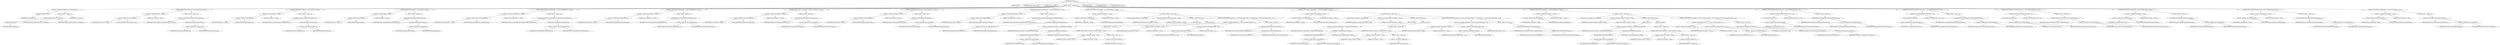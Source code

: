 digraph "configure" {  
"823" [label = <(METHOD,configure)<SUB>436</SUB>> ]
"97" [label = <(PARAM,this)<SUB>436</SUB>> ]
"824" [label = <(PARAM,Redirector redirector)<SUB>436</SUB>> ]
"825" [label = <(PARAM,String sourcefile)<SUB>436</SUB>> ]
"826" [label = <(BLOCK,&lt;empty&gt;,&lt;empty&gt;)<SUB>436</SUB>> ]
"827" [label = <(CONTROL_STRUCTURE,if (isReference()),if (isReference()))<SUB>437</SUB>> ]
"828" [label = <(isReference,isReference())<SUB>437</SUB>> ]
"96" [label = <(IDENTIFIER,this,isReference())<SUB>437</SUB>> ]
"829" [label = <(BLOCK,&lt;empty&gt;,&lt;empty&gt;)<SUB>437</SUB>> ]
"830" [label = <(configure,configure(redirector, sourcefile))<SUB>438</SUB>> ]
"831" [label = <(getRef,this.getRef())<SUB>438</SUB>> ]
"98" [label = <(IDENTIFIER,this,this.getRef())<SUB>438</SUB>> ]
"832" [label = <(IDENTIFIER,redirector,configure(redirector, sourcefile))<SUB>438</SUB>> ]
"833" [label = <(IDENTIFIER,sourcefile,configure(redirector, sourcefile))<SUB>438</SUB>> ]
"834" [label = <(RETURN,return;,return;)<SUB>439</SUB>> ]
"835" [label = <(CONTROL_STRUCTURE,if (alwaysLog != null),if (alwaysLog != null))<SUB>441</SUB>> ]
"836" [label = <(&lt;operator&gt;.notEquals,alwaysLog != null)<SUB>441</SUB>> ]
"837" [label = <(&lt;operator&gt;.fieldAccess,this.alwaysLog)<SUB>441</SUB>> ]
"838" [label = <(IDENTIFIER,this,alwaysLog != null)<SUB>441</SUB>> ]
"839" [label = <(FIELD_IDENTIFIER,alwaysLog,alwaysLog)<SUB>441</SUB>> ]
"840" [label = <(LITERAL,null,alwaysLog != null)<SUB>441</SUB>> ]
"841" [label = <(BLOCK,&lt;empty&gt;,&lt;empty&gt;)<SUB>441</SUB>> ]
"842" [label = <(setAlwaysLog,setAlwaysLog(alwaysLog.booleanValue()))<SUB>442</SUB>> ]
"843" [label = <(IDENTIFIER,redirector,setAlwaysLog(alwaysLog.booleanValue()))<SUB>442</SUB>> ]
"844" [label = <(booleanValue,alwaysLog.booleanValue())<SUB>442</SUB>> ]
"845" [label = <(&lt;operator&gt;.fieldAccess,this.alwaysLog)<SUB>442</SUB>> ]
"846" [label = <(IDENTIFIER,this,alwaysLog.booleanValue())<SUB>442</SUB>> ]
"847" [label = <(FIELD_IDENTIFIER,alwaysLog,alwaysLog)<SUB>442</SUB>> ]
"848" [label = <(CONTROL_STRUCTURE,if (logError != null),if (logError != null))<SUB>444</SUB>> ]
"849" [label = <(&lt;operator&gt;.notEquals,logError != null)<SUB>444</SUB>> ]
"850" [label = <(&lt;operator&gt;.fieldAccess,this.logError)<SUB>444</SUB>> ]
"851" [label = <(IDENTIFIER,this,logError != null)<SUB>444</SUB>> ]
"852" [label = <(FIELD_IDENTIFIER,logError,logError)<SUB>444</SUB>> ]
"853" [label = <(LITERAL,null,logError != null)<SUB>444</SUB>> ]
"854" [label = <(BLOCK,&lt;empty&gt;,&lt;empty&gt;)<SUB>444</SUB>> ]
"855" [label = <(setLogError,setLogError(logError.booleanValue()))<SUB>445</SUB>> ]
"856" [label = <(IDENTIFIER,redirector,setLogError(logError.booleanValue()))<SUB>445</SUB>> ]
"857" [label = <(booleanValue,logError.booleanValue())<SUB>445</SUB>> ]
"858" [label = <(&lt;operator&gt;.fieldAccess,this.logError)<SUB>445</SUB>> ]
"859" [label = <(IDENTIFIER,this,logError.booleanValue())<SUB>445</SUB>> ]
"860" [label = <(FIELD_IDENTIFIER,logError,logError)<SUB>445</SUB>> ]
"861" [label = <(CONTROL_STRUCTURE,if (append != null),if (append != null))<SUB>447</SUB>> ]
"862" [label = <(&lt;operator&gt;.notEquals,append != null)<SUB>447</SUB>> ]
"863" [label = <(&lt;operator&gt;.fieldAccess,this.append)<SUB>447</SUB>> ]
"864" [label = <(IDENTIFIER,this,append != null)<SUB>447</SUB>> ]
"865" [label = <(FIELD_IDENTIFIER,append,append)<SUB>447</SUB>> ]
"866" [label = <(LITERAL,null,append != null)<SUB>447</SUB>> ]
"867" [label = <(BLOCK,&lt;empty&gt;,&lt;empty&gt;)<SUB>447</SUB>> ]
"868" [label = <(setAppend,setAppend(append.booleanValue()))<SUB>448</SUB>> ]
"869" [label = <(IDENTIFIER,redirector,setAppend(append.booleanValue()))<SUB>448</SUB>> ]
"870" [label = <(booleanValue,append.booleanValue())<SUB>448</SUB>> ]
"871" [label = <(&lt;operator&gt;.fieldAccess,this.append)<SUB>448</SUB>> ]
"872" [label = <(IDENTIFIER,this,append.booleanValue())<SUB>448</SUB>> ]
"873" [label = <(FIELD_IDENTIFIER,append,append)<SUB>448</SUB>> ]
"874" [label = <(CONTROL_STRUCTURE,if (createEmptyFiles != null),if (createEmptyFiles != null))<SUB>450</SUB>> ]
"875" [label = <(&lt;operator&gt;.notEquals,createEmptyFiles != null)<SUB>450</SUB>> ]
"876" [label = <(&lt;operator&gt;.fieldAccess,this.createEmptyFiles)<SUB>450</SUB>> ]
"877" [label = <(IDENTIFIER,this,createEmptyFiles != null)<SUB>450</SUB>> ]
"878" [label = <(FIELD_IDENTIFIER,createEmptyFiles,createEmptyFiles)<SUB>450</SUB>> ]
"879" [label = <(LITERAL,null,createEmptyFiles != null)<SUB>450</SUB>> ]
"880" [label = <(BLOCK,&lt;empty&gt;,&lt;empty&gt;)<SUB>450</SUB>> ]
"881" [label = <(setCreateEmptyFiles,setCreateEmptyFiles(createEmptyFiles.booleanValue()))<SUB>451</SUB>> ]
"882" [label = <(IDENTIFIER,redirector,setCreateEmptyFiles(createEmptyFiles.booleanValue()))<SUB>451</SUB>> ]
"883" [label = <(booleanValue,createEmptyFiles.booleanValue())<SUB>451</SUB>> ]
"884" [label = <(&lt;operator&gt;.fieldAccess,this.createEmptyFiles)<SUB>451</SUB>> ]
"885" [label = <(IDENTIFIER,this,createEmptyFiles.booleanValue())<SUB>451</SUB>> ]
"886" [label = <(FIELD_IDENTIFIER,createEmptyFiles,createEmptyFiles)<SUB>451</SUB>> ]
"887" [label = <(CONTROL_STRUCTURE,if (outputProperty != null),if (outputProperty != null))<SUB>453</SUB>> ]
"888" [label = <(&lt;operator&gt;.notEquals,outputProperty != null)<SUB>453</SUB>> ]
"889" [label = <(&lt;operator&gt;.fieldAccess,this.outputProperty)<SUB>453</SUB>> ]
"890" [label = <(IDENTIFIER,this,outputProperty != null)<SUB>453</SUB>> ]
"891" [label = <(FIELD_IDENTIFIER,outputProperty,outputProperty)<SUB>453</SUB>> ]
"892" [label = <(LITERAL,null,outputProperty != null)<SUB>453</SUB>> ]
"893" [label = <(BLOCK,&lt;empty&gt;,&lt;empty&gt;)<SUB>453</SUB>> ]
"894" [label = <(setOutputProperty,setOutputProperty(outputProperty))<SUB>454</SUB>> ]
"895" [label = <(IDENTIFIER,redirector,setOutputProperty(outputProperty))<SUB>454</SUB>> ]
"896" [label = <(&lt;operator&gt;.fieldAccess,this.outputProperty)<SUB>454</SUB>> ]
"897" [label = <(IDENTIFIER,this,setOutputProperty(outputProperty))<SUB>454</SUB>> ]
"898" [label = <(FIELD_IDENTIFIER,outputProperty,outputProperty)<SUB>454</SUB>> ]
"899" [label = <(CONTROL_STRUCTURE,if (errorProperty != null),if (errorProperty != null))<SUB>456</SUB>> ]
"900" [label = <(&lt;operator&gt;.notEquals,errorProperty != null)<SUB>456</SUB>> ]
"901" [label = <(&lt;operator&gt;.fieldAccess,this.errorProperty)<SUB>456</SUB>> ]
"902" [label = <(IDENTIFIER,this,errorProperty != null)<SUB>456</SUB>> ]
"903" [label = <(FIELD_IDENTIFIER,errorProperty,errorProperty)<SUB>456</SUB>> ]
"904" [label = <(LITERAL,null,errorProperty != null)<SUB>456</SUB>> ]
"905" [label = <(BLOCK,&lt;empty&gt;,&lt;empty&gt;)<SUB>456</SUB>> ]
"906" [label = <(setErrorProperty,setErrorProperty(errorProperty))<SUB>457</SUB>> ]
"907" [label = <(IDENTIFIER,redirector,setErrorProperty(errorProperty))<SUB>457</SUB>> ]
"908" [label = <(&lt;operator&gt;.fieldAccess,this.errorProperty)<SUB>457</SUB>> ]
"909" [label = <(IDENTIFIER,this,setErrorProperty(errorProperty))<SUB>457</SUB>> ]
"910" [label = <(FIELD_IDENTIFIER,errorProperty,errorProperty)<SUB>457</SUB>> ]
"911" [label = <(CONTROL_STRUCTURE,if (inputString != null),if (inputString != null))<SUB>459</SUB>> ]
"912" [label = <(&lt;operator&gt;.notEquals,inputString != null)<SUB>459</SUB>> ]
"913" [label = <(&lt;operator&gt;.fieldAccess,this.inputString)<SUB>459</SUB>> ]
"914" [label = <(IDENTIFIER,this,inputString != null)<SUB>459</SUB>> ]
"915" [label = <(FIELD_IDENTIFIER,inputString,inputString)<SUB>459</SUB>> ]
"916" [label = <(LITERAL,null,inputString != null)<SUB>459</SUB>> ]
"917" [label = <(BLOCK,&lt;empty&gt;,&lt;empty&gt;)<SUB>459</SUB>> ]
"918" [label = <(setInputString,setInputString(inputString))<SUB>460</SUB>> ]
"919" [label = <(IDENTIFIER,redirector,setInputString(inputString))<SUB>460</SUB>> ]
"920" [label = <(&lt;operator&gt;.fieldAccess,this.inputString)<SUB>460</SUB>> ]
"921" [label = <(IDENTIFIER,this,setInputString(inputString))<SUB>460</SUB>> ]
"922" [label = <(FIELD_IDENTIFIER,inputString,inputString)<SUB>460</SUB>> ]
"923" [label = <(CONTROL_STRUCTURE,if (logInputString != null),if (logInputString != null))<SUB>462</SUB>> ]
"924" [label = <(&lt;operator&gt;.notEquals,logInputString != null)<SUB>462</SUB>> ]
"925" [label = <(&lt;operator&gt;.fieldAccess,this.logInputString)<SUB>462</SUB>> ]
"926" [label = <(IDENTIFIER,this,logInputString != null)<SUB>462</SUB>> ]
"927" [label = <(FIELD_IDENTIFIER,logInputString,logInputString)<SUB>462</SUB>> ]
"928" [label = <(LITERAL,null,logInputString != null)<SUB>462</SUB>> ]
"929" [label = <(BLOCK,&lt;empty&gt;,&lt;empty&gt;)<SUB>462</SUB>> ]
"930" [label = <(setLogInputString,setLogInputString(logInputString.booleanValue()))<SUB>463</SUB>> ]
"931" [label = <(IDENTIFIER,redirector,setLogInputString(logInputString.booleanValue()))<SUB>463</SUB>> ]
"932" [label = <(booleanValue,logInputString.booleanValue())<SUB>463</SUB>> ]
"933" [label = <(&lt;operator&gt;.fieldAccess,this.logInputString)<SUB>463</SUB>> ]
"934" [label = <(IDENTIFIER,this,logInputString.booleanValue())<SUB>463</SUB>> ]
"935" [label = <(FIELD_IDENTIFIER,logInputString,logInputString)<SUB>463</SUB>> ]
"936" [label = <(CONTROL_STRUCTURE,if (inputMapper != null),if (inputMapper != null))<SUB>465</SUB>> ]
"937" [label = <(&lt;operator&gt;.notEquals,inputMapper != null)<SUB>465</SUB>> ]
"938" [label = <(&lt;operator&gt;.fieldAccess,this.inputMapper)<SUB>465</SUB>> ]
"939" [label = <(IDENTIFIER,this,inputMapper != null)<SUB>465</SUB>> ]
"940" [label = <(FIELD_IDENTIFIER,inputMapper,inputMapper)<SUB>465</SUB>> ]
"941" [label = <(LITERAL,null,inputMapper != null)<SUB>465</SUB>> ]
"942" [label = <(BLOCK,&lt;empty&gt;,&lt;empty&gt;)<SUB>465</SUB>> ]
"943" [label = <(LOCAL,String[] inputTargets: java.lang.String[])> ]
"944" [label = <(&lt;operator&gt;.assignment,String[] inputTargets = null)<SUB>466</SUB>> ]
"945" [label = <(IDENTIFIER,inputTargets,String[] inputTargets = null)<SUB>466</SUB>> ]
"946" [label = <(LITERAL,null,String[] inputTargets = null)<SUB>466</SUB>> ]
"947" [label = <(CONTROL_STRUCTURE,try,try)<SUB>467</SUB>> ]
"948" [label = <(BLOCK,try,try)<SUB>467</SUB>> ]
"949" [label = <(&lt;operator&gt;.assignment,inputTargets = mapFileName(sourcefile))<SUB>468</SUB>> ]
"950" [label = <(IDENTIFIER,inputTargets,inputTargets = mapFileName(sourcefile))<SUB>468</SUB>> ]
"951" [label = <(mapFileName,mapFileName(sourcefile))<SUB>469</SUB>> ]
"952" [label = <(getImplementation,getImplementation())<SUB>469</SUB>> ]
"953" [label = <(&lt;operator&gt;.fieldAccess,this.inputMapper)<SUB>469</SUB>> ]
"954" [label = <(IDENTIFIER,this,getImplementation())<SUB>469</SUB>> ]
"955" [label = <(FIELD_IDENTIFIER,inputMapper,inputMapper)<SUB>469</SUB>> ]
"956" [label = <(IDENTIFIER,sourcefile,mapFileName(sourcefile))<SUB>469</SUB>> ]
"957" [label = <(BLOCK,catch,catch)> ]
"958" [label = <(BLOCK,&lt;empty&gt;,&lt;empty&gt;)<SUB>470</SUB>> ]
"959" [label = <(CONTROL_STRUCTURE,if (sourcefile != null),if (sourcefile != null))<SUB>471</SUB>> ]
"960" [label = <(&lt;operator&gt;.notEquals,sourcefile != null)<SUB>471</SUB>> ]
"961" [label = <(IDENTIFIER,sourcefile,sourcefile != null)<SUB>471</SUB>> ]
"962" [label = <(LITERAL,null,sourcefile != null)<SUB>471</SUB>> ]
"963" [label = <(BLOCK,&lt;empty&gt;,&lt;empty&gt;)<SUB>471</SUB>> ]
"964" [label = <(&lt;operator&gt;.throw,throw enPeaEx;)<SUB>472</SUB>> ]
"965" [label = <(IDENTIFIER,enPeaEx,throw enPeaEx;)<SUB>472</SUB>> ]
"966" [label = <(CONTROL_STRUCTURE,if (inputTargets != null &amp;&amp; inputTargets.length &gt; 0),if (inputTargets != null &amp;&amp; inputTargets.length &gt; 0))<SUB>475</SUB>> ]
"967" [label = <(&lt;operator&gt;.logicalAnd,inputTargets != null &amp;&amp; inputTargets.length &gt; 0)<SUB>475</SUB>> ]
"968" [label = <(&lt;operator&gt;.notEquals,inputTargets != null)<SUB>475</SUB>> ]
"969" [label = <(IDENTIFIER,inputTargets,inputTargets != null)<SUB>475</SUB>> ]
"970" [label = <(LITERAL,null,inputTargets != null)<SUB>475</SUB>> ]
"971" [label = <(&lt;operator&gt;.greaterThan,inputTargets.length &gt; 0)<SUB>475</SUB>> ]
"972" [label = <(&lt;operator&gt;.fieldAccess,inputTargets.length)<SUB>475</SUB>> ]
"973" [label = <(IDENTIFIER,inputTargets,inputTargets.length &gt; 0)<SUB>475</SUB>> ]
"974" [label = <(FIELD_IDENTIFIER,length,length)<SUB>475</SUB>> ]
"975" [label = <(LITERAL,0,inputTargets.length &gt; 0)<SUB>475</SUB>> ]
"976" [label = <(BLOCK,&lt;empty&gt;,&lt;empty&gt;)<SUB>475</SUB>> ]
"977" [label = <(setInput,setInput(toFileArray(inputTargets)))<SUB>476</SUB>> ]
"978" [label = <(IDENTIFIER,redirector,setInput(toFileArray(inputTargets)))<SUB>476</SUB>> ]
"979" [label = <(toFileArray,this.toFileArray(inputTargets))<SUB>476</SUB>> ]
"99" [label = <(IDENTIFIER,this,this.toFileArray(inputTargets))<SUB>476</SUB>> ]
"980" [label = <(IDENTIFIER,inputTargets,this.toFileArray(inputTargets))<SUB>476</SUB>> ]
"981" [label = <(CONTROL_STRUCTURE,if (outputMapper != null),if (outputMapper != null))<SUB>479</SUB>> ]
"982" [label = <(&lt;operator&gt;.notEquals,outputMapper != null)<SUB>479</SUB>> ]
"983" [label = <(&lt;operator&gt;.fieldAccess,this.outputMapper)<SUB>479</SUB>> ]
"984" [label = <(IDENTIFIER,this,outputMapper != null)<SUB>479</SUB>> ]
"985" [label = <(FIELD_IDENTIFIER,outputMapper,outputMapper)<SUB>479</SUB>> ]
"986" [label = <(LITERAL,null,outputMapper != null)<SUB>479</SUB>> ]
"987" [label = <(BLOCK,&lt;empty&gt;,&lt;empty&gt;)<SUB>479</SUB>> ]
"988" [label = <(LOCAL,String[] outputTargets: java.lang.String[])> ]
"989" [label = <(&lt;operator&gt;.assignment,String[] outputTargets = null)<SUB>480</SUB>> ]
"990" [label = <(IDENTIFIER,outputTargets,String[] outputTargets = null)<SUB>480</SUB>> ]
"991" [label = <(LITERAL,null,String[] outputTargets = null)<SUB>480</SUB>> ]
"992" [label = <(CONTROL_STRUCTURE,try,try)<SUB>481</SUB>> ]
"993" [label = <(BLOCK,try,try)<SUB>481</SUB>> ]
"994" [label = <(&lt;operator&gt;.assignment,outputTargets = mapFileName(sourcefile))<SUB>482</SUB>> ]
"995" [label = <(IDENTIFIER,outputTargets,outputTargets = mapFileName(sourcefile))<SUB>482</SUB>> ]
"996" [label = <(mapFileName,mapFileName(sourcefile))<SUB>483</SUB>> ]
"997" [label = <(getImplementation,getImplementation())<SUB>483</SUB>> ]
"998" [label = <(&lt;operator&gt;.fieldAccess,this.outputMapper)<SUB>483</SUB>> ]
"999" [label = <(IDENTIFIER,this,getImplementation())<SUB>483</SUB>> ]
"1000" [label = <(FIELD_IDENTIFIER,outputMapper,outputMapper)<SUB>483</SUB>> ]
"1001" [label = <(IDENTIFIER,sourcefile,mapFileName(sourcefile))<SUB>483</SUB>> ]
"1002" [label = <(BLOCK,catch,catch)> ]
"1003" [label = <(BLOCK,&lt;empty&gt;,&lt;empty&gt;)<SUB>484</SUB>> ]
"1004" [label = <(CONTROL_STRUCTURE,if (sourcefile != null),if (sourcefile != null))<SUB>485</SUB>> ]
"1005" [label = <(&lt;operator&gt;.notEquals,sourcefile != null)<SUB>485</SUB>> ]
"1006" [label = <(IDENTIFIER,sourcefile,sourcefile != null)<SUB>485</SUB>> ]
"1007" [label = <(LITERAL,null,sourcefile != null)<SUB>485</SUB>> ]
"1008" [label = <(BLOCK,&lt;empty&gt;,&lt;empty&gt;)<SUB>485</SUB>> ]
"1009" [label = <(&lt;operator&gt;.throw,throw enPeaEx;)<SUB>486</SUB>> ]
"1010" [label = <(IDENTIFIER,enPeaEx,throw enPeaEx;)<SUB>486</SUB>> ]
"1011" [label = <(CONTROL_STRUCTURE,if (outputTargets != null &amp;&amp; outputTargets.length &gt; 0),if (outputTargets != null &amp;&amp; outputTargets.length &gt; 0))<SUB>489</SUB>> ]
"1012" [label = <(&lt;operator&gt;.logicalAnd,outputTargets != null &amp;&amp; outputTargets.length &gt; 0)<SUB>489</SUB>> ]
"1013" [label = <(&lt;operator&gt;.notEquals,outputTargets != null)<SUB>489</SUB>> ]
"1014" [label = <(IDENTIFIER,outputTargets,outputTargets != null)<SUB>489</SUB>> ]
"1015" [label = <(LITERAL,null,outputTargets != null)<SUB>489</SUB>> ]
"1016" [label = <(&lt;operator&gt;.greaterThan,outputTargets.length &gt; 0)<SUB>489</SUB>> ]
"1017" [label = <(&lt;operator&gt;.fieldAccess,outputTargets.length)<SUB>489</SUB>> ]
"1018" [label = <(IDENTIFIER,outputTargets,outputTargets.length &gt; 0)<SUB>489</SUB>> ]
"1019" [label = <(FIELD_IDENTIFIER,length,length)<SUB>489</SUB>> ]
"1020" [label = <(LITERAL,0,outputTargets.length &gt; 0)<SUB>489</SUB>> ]
"1021" [label = <(BLOCK,&lt;empty&gt;,&lt;empty&gt;)<SUB>489</SUB>> ]
"1022" [label = <(setOutput,setOutput(toFileArray(outputTargets)))<SUB>490</SUB>> ]
"1023" [label = <(IDENTIFIER,redirector,setOutput(toFileArray(outputTargets)))<SUB>490</SUB>> ]
"1024" [label = <(toFileArray,this.toFileArray(outputTargets))<SUB>490</SUB>> ]
"100" [label = <(IDENTIFIER,this,this.toFileArray(outputTargets))<SUB>490</SUB>> ]
"1025" [label = <(IDENTIFIER,outputTargets,this.toFileArray(outputTargets))<SUB>490</SUB>> ]
"1026" [label = <(CONTROL_STRUCTURE,if (errorMapper != null),if (errorMapper != null))<SUB>493</SUB>> ]
"1027" [label = <(&lt;operator&gt;.notEquals,errorMapper != null)<SUB>493</SUB>> ]
"1028" [label = <(&lt;operator&gt;.fieldAccess,this.errorMapper)<SUB>493</SUB>> ]
"1029" [label = <(IDENTIFIER,this,errorMapper != null)<SUB>493</SUB>> ]
"1030" [label = <(FIELD_IDENTIFIER,errorMapper,errorMapper)<SUB>493</SUB>> ]
"1031" [label = <(LITERAL,null,errorMapper != null)<SUB>493</SUB>> ]
"1032" [label = <(BLOCK,&lt;empty&gt;,&lt;empty&gt;)<SUB>493</SUB>> ]
"1033" [label = <(LOCAL,String[] errorTargets: java.lang.String[])> ]
"1034" [label = <(&lt;operator&gt;.assignment,String[] errorTargets = null)<SUB>494</SUB>> ]
"1035" [label = <(IDENTIFIER,errorTargets,String[] errorTargets = null)<SUB>494</SUB>> ]
"1036" [label = <(LITERAL,null,String[] errorTargets = null)<SUB>494</SUB>> ]
"1037" [label = <(CONTROL_STRUCTURE,try,try)<SUB>495</SUB>> ]
"1038" [label = <(BLOCK,try,try)<SUB>495</SUB>> ]
"1039" [label = <(&lt;operator&gt;.assignment,errorTargets = mapFileName(sourcefile))<SUB>496</SUB>> ]
"1040" [label = <(IDENTIFIER,errorTargets,errorTargets = mapFileName(sourcefile))<SUB>496</SUB>> ]
"1041" [label = <(mapFileName,mapFileName(sourcefile))<SUB>497</SUB>> ]
"1042" [label = <(getImplementation,getImplementation())<SUB>497</SUB>> ]
"1043" [label = <(&lt;operator&gt;.fieldAccess,this.errorMapper)<SUB>497</SUB>> ]
"1044" [label = <(IDENTIFIER,this,getImplementation())<SUB>497</SUB>> ]
"1045" [label = <(FIELD_IDENTIFIER,errorMapper,errorMapper)<SUB>497</SUB>> ]
"1046" [label = <(IDENTIFIER,sourcefile,mapFileName(sourcefile))<SUB>497</SUB>> ]
"1047" [label = <(BLOCK,catch,catch)> ]
"1048" [label = <(BLOCK,&lt;empty&gt;,&lt;empty&gt;)<SUB>498</SUB>> ]
"1049" [label = <(CONTROL_STRUCTURE,if (sourcefile != null),if (sourcefile != null))<SUB>499</SUB>> ]
"1050" [label = <(&lt;operator&gt;.notEquals,sourcefile != null)<SUB>499</SUB>> ]
"1051" [label = <(IDENTIFIER,sourcefile,sourcefile != null)<SUB>499</SUB>> ]
"1052" [label = <(LITERAL,null,sourcefile != null)<SUB>499</SUB>> ]
"1053" [label = <(BLOCK,&lt;empty&gt;,&lt;empty&gt;)<SUB>499</SUB>> ]
"1054" [label = <(&lt;operator&gt;.throw,throw enPeaEx;)<SUB>500</SUB>> ]
"1055" [label = <(IDENTIFIER,enPeaEx,throw enPeaEx;)<SUB>500</SUB>> ]
"1056" [label = <(CONTROL_STRUCTURE,if (errorTargets != null &amp;&amp; errorTargets.length &gt; 0),if (errorTargets != null &amp;&amp; errorTargets.length &gt; 0))<SUB>503</SUB>> ]
"1057" [label = <(&lt;operator&gt;.logicalAnd,errorTargets != null &amp;&amp; errorTargets.length &gt; 0)<SUB>503</SUB>> ]
"1058" [label = <(&lt;operator&gt;.notEquals,errorTargets != null)<SUB>503</SUB>> ]
"1059" [label = <(IDENTIFIER,errorTargets,errorTargets != null)<SUB>503</SUB>> ]
"1060" [label = <(LITERAL,null,errorTargets != null)<SUB>503</SUB>> ]
"1061" [label = <(&lt;operator&gt;.greaterThan,errorTargets.length &gt; 0)<SUB>503</SUB>> ]
"1062" [label = <(&lt;operator&gt;.fieldAccess,errorTargets.length)<SUB>503</SUB>> ]
"1063" [label = <(IDENTIFIER,errorTargets,errorTargets.length &gt; 0)<SUB>503</SUB>> ]
"1064" [label = <(FIELD_IDENTIFIER,length,length)<SUB>503</SUB>> ]
"1065" [label = <(LITERAL,0,errorTargets.length &gt; 0)<SUB>503</SUB>> ]
"1066" [label = <(BLOCK,&lt;empty&gt;,&lt;empty&gt;)<SUB>503</SUB>> ]
"1067" [label = <(setError,setError(toFileArray(errorTargets)))<SUB>504</SUB>> ]
"1068" [label = <(IDENTIFIER,redirector,setError(toFileArray(errorTargets)))<SUB>504</SUB>> ]
"1069" [label = <(toFileArray,this.toFileArray(errorTargets))<SUB>504</SUB>> ]
"101" [label = <(IDENTIFIER,this,this.toFileArray(errorTargets))<SUB>504</SUB>> ]
"1070" [label = <(IDENTIFIER,errorTargets,this.toFileArray(errorTargets))<SUB>504</SUB>> ]
"1071" [label = <(CONTROL_STRUCTURE,if (inputFilterChains.size() &gt; 0),if (inputFilterChains.size() &gt; 0))<SUB>507</SUB>> ]
"1072" [label = <(&lt;operator&gt;.greaterThan,inputFilterChains.size() &gt; 0)<SUB>507</SUB>> ]
"1073" [label = <(size,inputFilterChains.size())<SUB>507</SUB>> ]
"1074" [label = <(&lt;operator&gt;.fieldAccess,this.inputFilterChains)<SUB>507</SUB>> ]
"1075" [label = <(IDENTIFIER,this,inputFilterChains.size())<SUB>507</SUB>> ]
"1076" [label = <(FIELD_IDENTIFIER,inputFilterChains,inputFilterChains)<SUB>507</SUB>> ]
"1077" [label = <(LITERAL,0,inputFilterChains.size() &gt; 0)<SUB>507</SUB>> ]
"1078" [label = <(BLOCK,&lt;empty&gt;,&lt;empty&gt;)<SUB>507</SUB>> ]
"1079" [label = <(setInputFilterChains,setInputFilterChains(inputFilterChains))<SUB>508</SUB>> ]
"1080" [label = <(IDENTIFIER,redirector,setInputFilterChains(inputFilterChains))<SUB>508</SUB>> ]
"1081" [label = <(&lt;operator&gt;.fieldAccess,this.inputFilterChains)<SUB>508</SUB>> ]
"1082" [label = <(IDENTIFIER,this,setInputFilterChains(inputFilterChains))<SUB>508</SUB>> ]
"1083" [label = <(FIELD_IDENTIFIER,inputFilterChains,inputFilterChains)<SUB>508</SUB>> ]
"1084" [label = <(CONTROL_STRUCTURE,if (outputFilterChains.size() &gt; 0),if (outputFilterChains.size() &gt; 0))<SUB>510</SUB>> ]
"1085" [label = <(&lt;operator&gt;.greaterThan,outputFilterChains.size() &gt; 0)<SUB>510</SUB>> ]
"1086" [label = <(size,outputFilterChains.size())<SUB>510</SUB>> ]
"1087" [label = <(&lt;operator&gt;.fieldAccess,this.outputFilterChains)<SUB>510</SUB>> ]
"1088" [label = <(IDENTIFIER,this,outputFilterChains.size())<SUB>510</SUB>> ]
"1089" [label = <(FIELD_IDENTIFIER,outputFilterChains,outputFilterChains)<SUB>510</SUB>> ]
"1090" [label = <(LITERAL,0,outputFilterChains.size() &gt; 0)<SUB>510</SUB>> ]
"1091" [label = <(BLOCK,&lt;empty&gt;,&lt;empty&gt;)<SUB>510</SUB>> ]
"1092" [label = <(setOutputFilterChains,setOutputFilterChains(outputFilterChains))<SUB>511</SUB>> ]
"1093" [label = <(IDENTIFIER,redirector,setOutputFilterChains(outputFilterChains))<SUB>511</SUB>> ]
"1094" [label = <(&lt;operator&gt;.fieldAccess,this.outputFilterChains)<SUB>511</SUB>> ]
"1095" [label = <(IDENTIFIER,this,setOutputFilterChains(outputFilterChains))<SUB>511</SUB>> ]
"1096" [label = <(FIELD_IDENTIFIER,outputFilterChains,outputFilterChains)<SUB>511</SUB>> ]
"1097" [label = <(CONTROL_STRUCTURE,if (errorFilterChains.size() &gt; 0),if (errorFilterChains.size() &gt; 0))<SUB>513</SUB>> ]
"1098" [label = <(&lt;operator&gt;.greaterThan,errorFilterChains.size() &gt; 0)<SUB>513</SUB>> ]
"1099" [label = <(size,errorFilterChains.size())<SUB>513</SUB>> ]
"1100" [label = <(&lt;operator&gt;.fieldAccess,this.errorFilterChains)<SUB>513</SUB>> ]
"1101" [label = <(IDENTIFIER,this,errorFilterChains.size())<SUB>513</SUB>> ]
"1102" [label = <(FIELD_IDENTIFIER,errorFilterChains,errorFilterChains)<SUB>513</SUB>> ]
"1103" [label = <(LITERAL,0,errorFilterChains.size() &gt; 0)<SUB>513</SUB>> ]
"1104" [label = <(BLOCK,&lt;empty&gt;,&lt;empty&gt;)<SUB>513</SUB>> ]
"1105" [label = <(setErrorFilterChains,setErrorFilterChains(errorFilterChains))<SUB>514</SUB>> ]
"1106" [label = <(IDENTIFIER,redirector,setErrorFilterChains(errorFilterChains))<SUB>514</SUB>> ]
"1107" [label = <(&lt;operator&gt;.fieldAccess,this.errorFilterChains)<SUB>514</SUB>> ]
"1108" [label = <(IDENTIFIER,this,setErrorFilterChains(errorFilterChains))<SUB>514</SUB>> ]
"1109" [label = <(FIELD_IDENTIFIER,errorFilterChains,errorFilterChains)<SUB>514</SUB>> ]
"1110" [label = <(CONTROL_STRUCTURE,if (inputEncoding != null),if (inputEncoding != null))<SUB>516</SUB>> ]
"1111" [label = <(&lt;operator&gt;.notEquals,inputEncoding != null)<SUB>516</SUB>> ]
"1112" [label = <(&lt;operator&gt;.fieldAccess,this.inputEncoding)<SUB>516</SUB>> ]
"1113" [label = <(IDENTIFIER,this,inputEncoding != null)<SUB>516</SUB>> ]
"1114" [label = <(FIELD_IDENTIFIER,inputEncoding,inputEncoding)<SUB>516</SUB>> ]
"1115" [label = <(LITERAL,null,inputEncoding != null)<SUB>516</SUB>> ]
"1116" [label = <(BLOCK,&lt;empty&gt;,&lt;empty&gt;)<SUB>516</SUB>> ]
"1117" [label = <(setInputEncoding,setInputEncoding(inputEncoding))<SUB>517</SUB>> ]
"1118" [label = <(IDENTIFIER,redirector,setInputEncoding(inputEncoding))<SUB>517</SUB>> ]
"1119" [label = <(&lt;operator&gt;.fieldAccess,this.inputEncoding)<SUB>517</SUB>> ]
"1120" [label = <(IDENTIFIER,this,setInputEncoding(inputEncoding))<SUB>517</SUB>> ]
"1121" [label = <(FIELD_IDENTIFIER,inputEncoding,inputEncoding)<SUB>517</SUB>> ]
"1122" [label = <(CONTROL_STRUCTURE,if (outputEncoding != null),if (outputEncoding != null))<SUB>519</SUB>> ]
"1123" [label = <(&lt;operator&gt;.notEquals,outputEncoding != null)<SUB>519</SUB>> ]
"1124" [label = <(&lt;operator&gt;.fieldAccess,this.outputEncoding)<SUB>519</SUB>> ]
"1125" [label = <(IDENTIFIER,this,outputEncoding != null)<SUB>519</SUB>> ]
"1126" [label = <(FIELD_IDENTIFIER,outputEncoding,outputEncoding)<SUB>519</SUB>> ]
"1127" [label = <(LITERAL,null,outputEncoding != null)<SUB>519</SUB>> ]
"1128" [label = <(BLOCK,&lt;empty&gt;,&lt;empty&gt;)<SUB>519</SUB>> ]
"1129" [label = <(setOutputEncoding,setOutputEncoding(outputEncoding))<SUB>520</SUB>> ]
"1130" [label = <(IDENTIFIER,redirector,setOutputEncoding(outputEncoding))<SUB>520</SUB>> ]
"1131" [label = <(&lt;operator&gt;.fieldAccess,this.outputEncoding)<SUB>520</SUB>> ]
"1132" [label = <(IDENTIFIER,this,setOutputEncoding(outputEncoding))<SUB>520</SUB>> ]
"1133" [label = <(FIELD_IDENTIFIER,outputEncoding,outputEncoding)<SUB>520</SUB>> ]
"1134" [label = <(CONTROL_STRUCTURE,if (errorEncoding != null),if (errorEncoding != null))<SUB>522</SUB>> ]
"1135" [label = <(&lt;operator&gt;.notEquals,errorEncoding != null)<SUB>522</SUB>> ]
"1136" [label = <(&lt;operator&gt;.fieldAccess,this.errorEncoding)<SUB>522</SUB>> ]
"1137" [label = <(IDENTIFIER,this,errorEncoding != null)<SUB>522</SUB>> ]
"1138" [label = <(FIELD_IDENTIFIER,errorEncoding,errorEncoding)<SUB>522</SUB>> ]
"1139" [label = <(LITERAL,null,errorEncoding != null)<SUB>522</SUB>> ]
"1140" [label = <(BLOCK,&lt;empty&gt;,&lt;empty&gt;)<SUB>522</SUB>> ]
"1141" [label = <(setErrorEncoding,setErrorEncoding(errorEncoding))<SUB>523</SUB>> ]
"1142" [label = <(IDENTIFIER,redirector,setErrorEncoding(errorEncoding))<SUB>523</SUB>> ]
"1143" [label = <(&lt;operator&gt;.fieldAccess,this.errorEncoding)<SUB>523</SUB>> ]
"1144" [label = <(IDENTIFIER,this,setErrorEncoding(errorEncoding))<SUB>523</SUB>> ]
"1145" [label = <(FIELD_IDENTIFIER,errorEncoding,errorEncoding)<SUB>523</SUB>> ]
"1146" [label = <(MODIFIER,PUBLIC)> ]
"1147" [label = <(MODIFIER,VIRTUAL)> ]
"1148" [label = <(METHOD_RETURN,void)<SUB>436</SUB>> ]
  "823" -> "97" 
  "823" -> "824" 
  "823" -> "825" 
  "823" -> "826" 
  "823" -> "1146" 
  "823" -> "1147" 
  "823" -> "1148" 
  "826" -> "827" 
  "826" -> "835" 
  "826" -> "848" 
  "826" -> "861" 
  "826" -> "874" 
  "826" -> "887" 
  "826" -> "899" 
  "826" -> "911" 
  "826" -> "923" 
  "826" -> "936" 
  "826" -> "981" 
  "826" -> "1026" 
  "826" -> "1071" 
  "826" -> "1084" 
  "826" -> "1097" 
  "826" -> "1110" 
  "826" -> "1122" 
  "826" -> "1134" 
  "827" -> "828" 
  "827" -> "829" 
  "828" -> "96" 
  "829" -> "830" 
  "829" -> "834" 
  "830" -> "831" 
  "830" -> "832" 
  "830" -> "833" 
  "831" -> "98" 
  "835" -> "836" 
  "835" -> "841" 
  "836" -> "837" 
  "836" -> "840" 
  "837" -> "838" 
  "837" -> "839" 
  "841" -> "842" 
  "842" -> "843" 
  "842" -> "844" 
  "844" -> "845" 
  "845" -> "846" 
  "845" -> "847" 
  "848" -> "849" 
  "848" -> "854" 
  "849" -> "850" 
  "849" -> "853" 
  "850" -> "851" 
  "850" -> "852" 
  "854" -> "855" 
  "855" -> "856" 
  "855" -> "857" 
  "857" -> "858" 
  "858" -> "859" 
  "858" -> "860" 
  "861" -> "862" 
  "861" -> "867" 
  "862" -> "863" 
  "862" -> "866" 
  "863" -> "864" 
  "863" -> "865" 
  "867" -> "868" 
  "868" -> "869" 
  "868" -> "870" 
  "870" -> "871" 
  "871" -> "872" 
  "871" -> "873" 
  "874" -> "875" 
  "874" -> "880" 
  "875" -> "876" 
  "875" -> "879" 
  "876" -> "877" 
  "876" -> "878" 
  "880" -> "881" 
  "881" -> "882" 
  "881" -> "883" 
  "883" -> "884" 
  "884" -> "885" 
  "884" -> "886" 
  "887" -> "888" 
  "887" -> "893" 
  "888" -> "889" 
  "888" -> "892" 
  "889" -> "890" 
  "889" -> "891" 
  "893" -> "894" 
  "894" -> "895" 
  "894" -> "896" 
  "896" -> "897" 
  "896" -> "898" 
  "899" -> "900" 
  "899" -> "905" 
  "900" -> "901" 
  "900" -> "904" 
  "901" -> "902" 
  "901" -> "903" 
  "905" -> "906" 
  "906" -> "907" 
  "906" -> "908" 
  "908" -> "909" 
  "908" -> "910" 
  "911" -> "912" 
  "911" -> "917" 
  "912" -> "913" 
  "912" -> "916" 
  "913" -> "914" 
  "913" -> "915" 
  "917" -> "918" 
  "918" -> "919" 
  "918" -> "920" 
  "920" -> "921" 
  "920" -> "922" 
  "923" -> "924" 
  "923" -> "929" 
  "924" -> "925" 
  "924" -> "928" 
  "925" -> "926" 
  "925" -> "927" 
  "929" -> "930" 
  "930" -> "931" 
  "930" -> "932" 
  "932" -> "933" 
  "933" -> "934" 
  "933" -> "935" 
  "936" -> "937" 
  "936" -> "942" 
  "937" -> "938" 
  "937" -> "941" 
  "938" -> "939" 
  "938" -> "940" 
  "942" -> "943" 
  "942" -> "944" 
  "942" -> "947" 
  "942" -> "966" 
  "944" -> "945" 
  "944" -> "946" 
  "947" -> "948" 
  "947" -> "957" 
  "948" -> "949" 
  "949" -> "950" 
  "949" -> "951" 
  "951" -> "952" 
  "951" -> "956" 
  "952" -> "953" 
  "953" -> "954" 
  "953" -> "955" 
  "957" -> "958" 
  "958" -> "959" 
  "959" -> "960" 
  "959" -> "963" 
  "960" -> "961" 
  "960" -> "962" 
  "963" -> "964" 
  "964" -> "965" 
  "966" -> "967" 
  "966" -> "976" 
  "967" -> "968" 
  "967" -> "971" 
  "968" -> "969" 
  "968" -> "970" 
  "971" -> "972" 
  "971" -> "975" 
  "972" -> "973" 
  "972" -> "974" 
  "976" -> "977" 
  "977" -> "978" 
  "977" -> "979" 
  "979" -> "99" 
  "979" -> "980" 
  "981" -> "982" 
  "981" -> "987" 
  "982" -> "983" 
  "982" -> "986" 
  "983" -> "984" 
  "983" -> "985" 
  "987" -> "988" 
  "987" -> "989" 
  "987" -> "992" 
  "987" -> "1011" 
  "989" -> "990" 
  "989" -> "991" 
  "992" -> "993" 
  "992" -> "1002" 
  "993" -> "994" 
  "994" -> "995" 
  "994" -> "996" 
  "996" -> "997" 
  "996" -> "1001" 
  "997" -> "998" 
  "998" -> "999" 
  "998" -> "1000" 
  "1002" -> "1003" 
  "1003" -> "1004" 
  "1004" -> "1005" 
  "1004" -> "1008" 
  "1005" -> "1006" 
  "1005" -> "1007" 
  "1008" -> "1009" 
  "1009" -> "1010" 
  "1011" -> "1012" 
  "1011" -> "1021" 
  "1012" -> "1013" 
  "1012" -> "1016" 
  "1013" -> "1014" 
  "1013" -> "1015" 
  "1016" -> "1017" 
  "1016" -> "1020" 
  "1017" -> "1018" 
  "1017" -> "1019" 
  "1021" -> "1022" 
  "1022" -> "1023" 
  "1022" -> "1024" 
  "1024" -> "100" 
  "1024" -> "1025" 
  "1026" -> "1027" 
  "1026" -> "1032" 
  "1027" -> "1028" 
  "1027" -> "1031" 
  "1028" -> "1029" 
  "1028" -> "1030" 
  "1032" -> "1033" 
  "1032" -> "1034" 
  "1032" -> "1037" 
  "1032" -> "1056" 
  "1034" -> "1035" 
  "1034" -> "1036" 
  "1037" -> "1038" 
  "1037" -> "1047" 
  "1038" -> "1039" 
  "1039" -> "1040" 
  "1039" -> "1041" 
  "1041" -> "1042" 
  "1041" -> "1046" 
  "1042" -> "1043" 
  "1043" -> "1044" 
  "1043" -> "1045" 
  "1047" -> "1048" 
  "1048" -> "1049" 
  "1049" -> "1050" 
  "1049" -> "1053" 
  "1050" -> "1051" 
  "1050" -> "1052" 
  "1053" -> "1054" 
  "1054" -> "1055" 
  "1056" -> "1057" 
  "1056" -> "1066" 
  "1057" -> "1058" 
  "1057" -> "1061" 
  "1058" -> "1059" 
  "1058" -> "1060" 
  "1061" -> "1062" 
  "1061" -> "1065" 
  "1062" -> "1063" 
  "1062" -> "1064" 
  "1066" -> "1067" 
  "1067" -> "1068" 
  "1067" -> "1069" 
  "1069" -> "101" 
  "1069" -> "1070" 
  "1071" -> "1072" 
  "1071" -> "1078" 
  "1072" -> "1073" 
  "1072" -> "1077" 
  "1073" -> "1074" 
  "1074" -> "1075" 
  "1074" -> "1076" 
  "1078" -> "1079" 
  "1079" -> "1080" 
  "1079" -> "1081" 
  "1081" -> "1082" 
  "1081" -> "1083" 
  "1084" -> "1085" 
  "1084" -> "1091" 
  "1085" -> "1086" 
  "1085" -> "1090" 
  "1086" -> "1087" 
  "1087" -> "1088" 
  "1087" -> "1089" 
  "1091" -> "1092" 
  "1092" -> "1093" 
  "1092" -> "1094" 
  "1094" -> "1095" 
  "1094" -> "1096" 
  "1097" -> "1098" 
  "1097" -> "1104" 
  "1098" -> "1099" 
  "1098" -> "1103" 
  "1099" -> "1100" 
  "1100" -> "1101" 
  "1100" -> "1102" 
  "1104" -> "1105" 
  "1105" -> "1106" 
  "1105" -> "1107" 
  "1107" -> "1108" 
  "1107" -> "1109" 
  "1110" -> "1111" 
  "1110" -> "1116" 
  "1111" -> "1112" 
  "1111" -> "1115" 
  "1112" -> "1113" 
  "1112" -> "1114" 
  "1116" -> "1117" 
  "1117" -> "1118" 
  "1117" -> "1119" 
  "1119" -> "1120" 
  "1119" -> "1121" 
  "1122" -> "1123" 
  "1122" -> "1128" 
  "1123" -> "1124" 
  "1123" -> "1127" 
  "1124" -> "1125" 
  "1124" -> "1126" 
  "1128" -> "1129" 
  "1129" -> "1130" 
  "1129" -> "1131" 
  "1131" -> "1132" 
  "1131" -> "1133" 
  "1134" -> "1135" 
  "1134" -> "1140" 
  "1135" -> "1136" 
  "1135" -> "1139" 
  "1136" -> "1137" 
  "1136" -> "1138" 
  "1140" -> "1141" 
  "1141" -> "1142" 
  "1141" -> "1143" 
  "1143" -> "1144" 
  "1143" -> "1145" 
}
